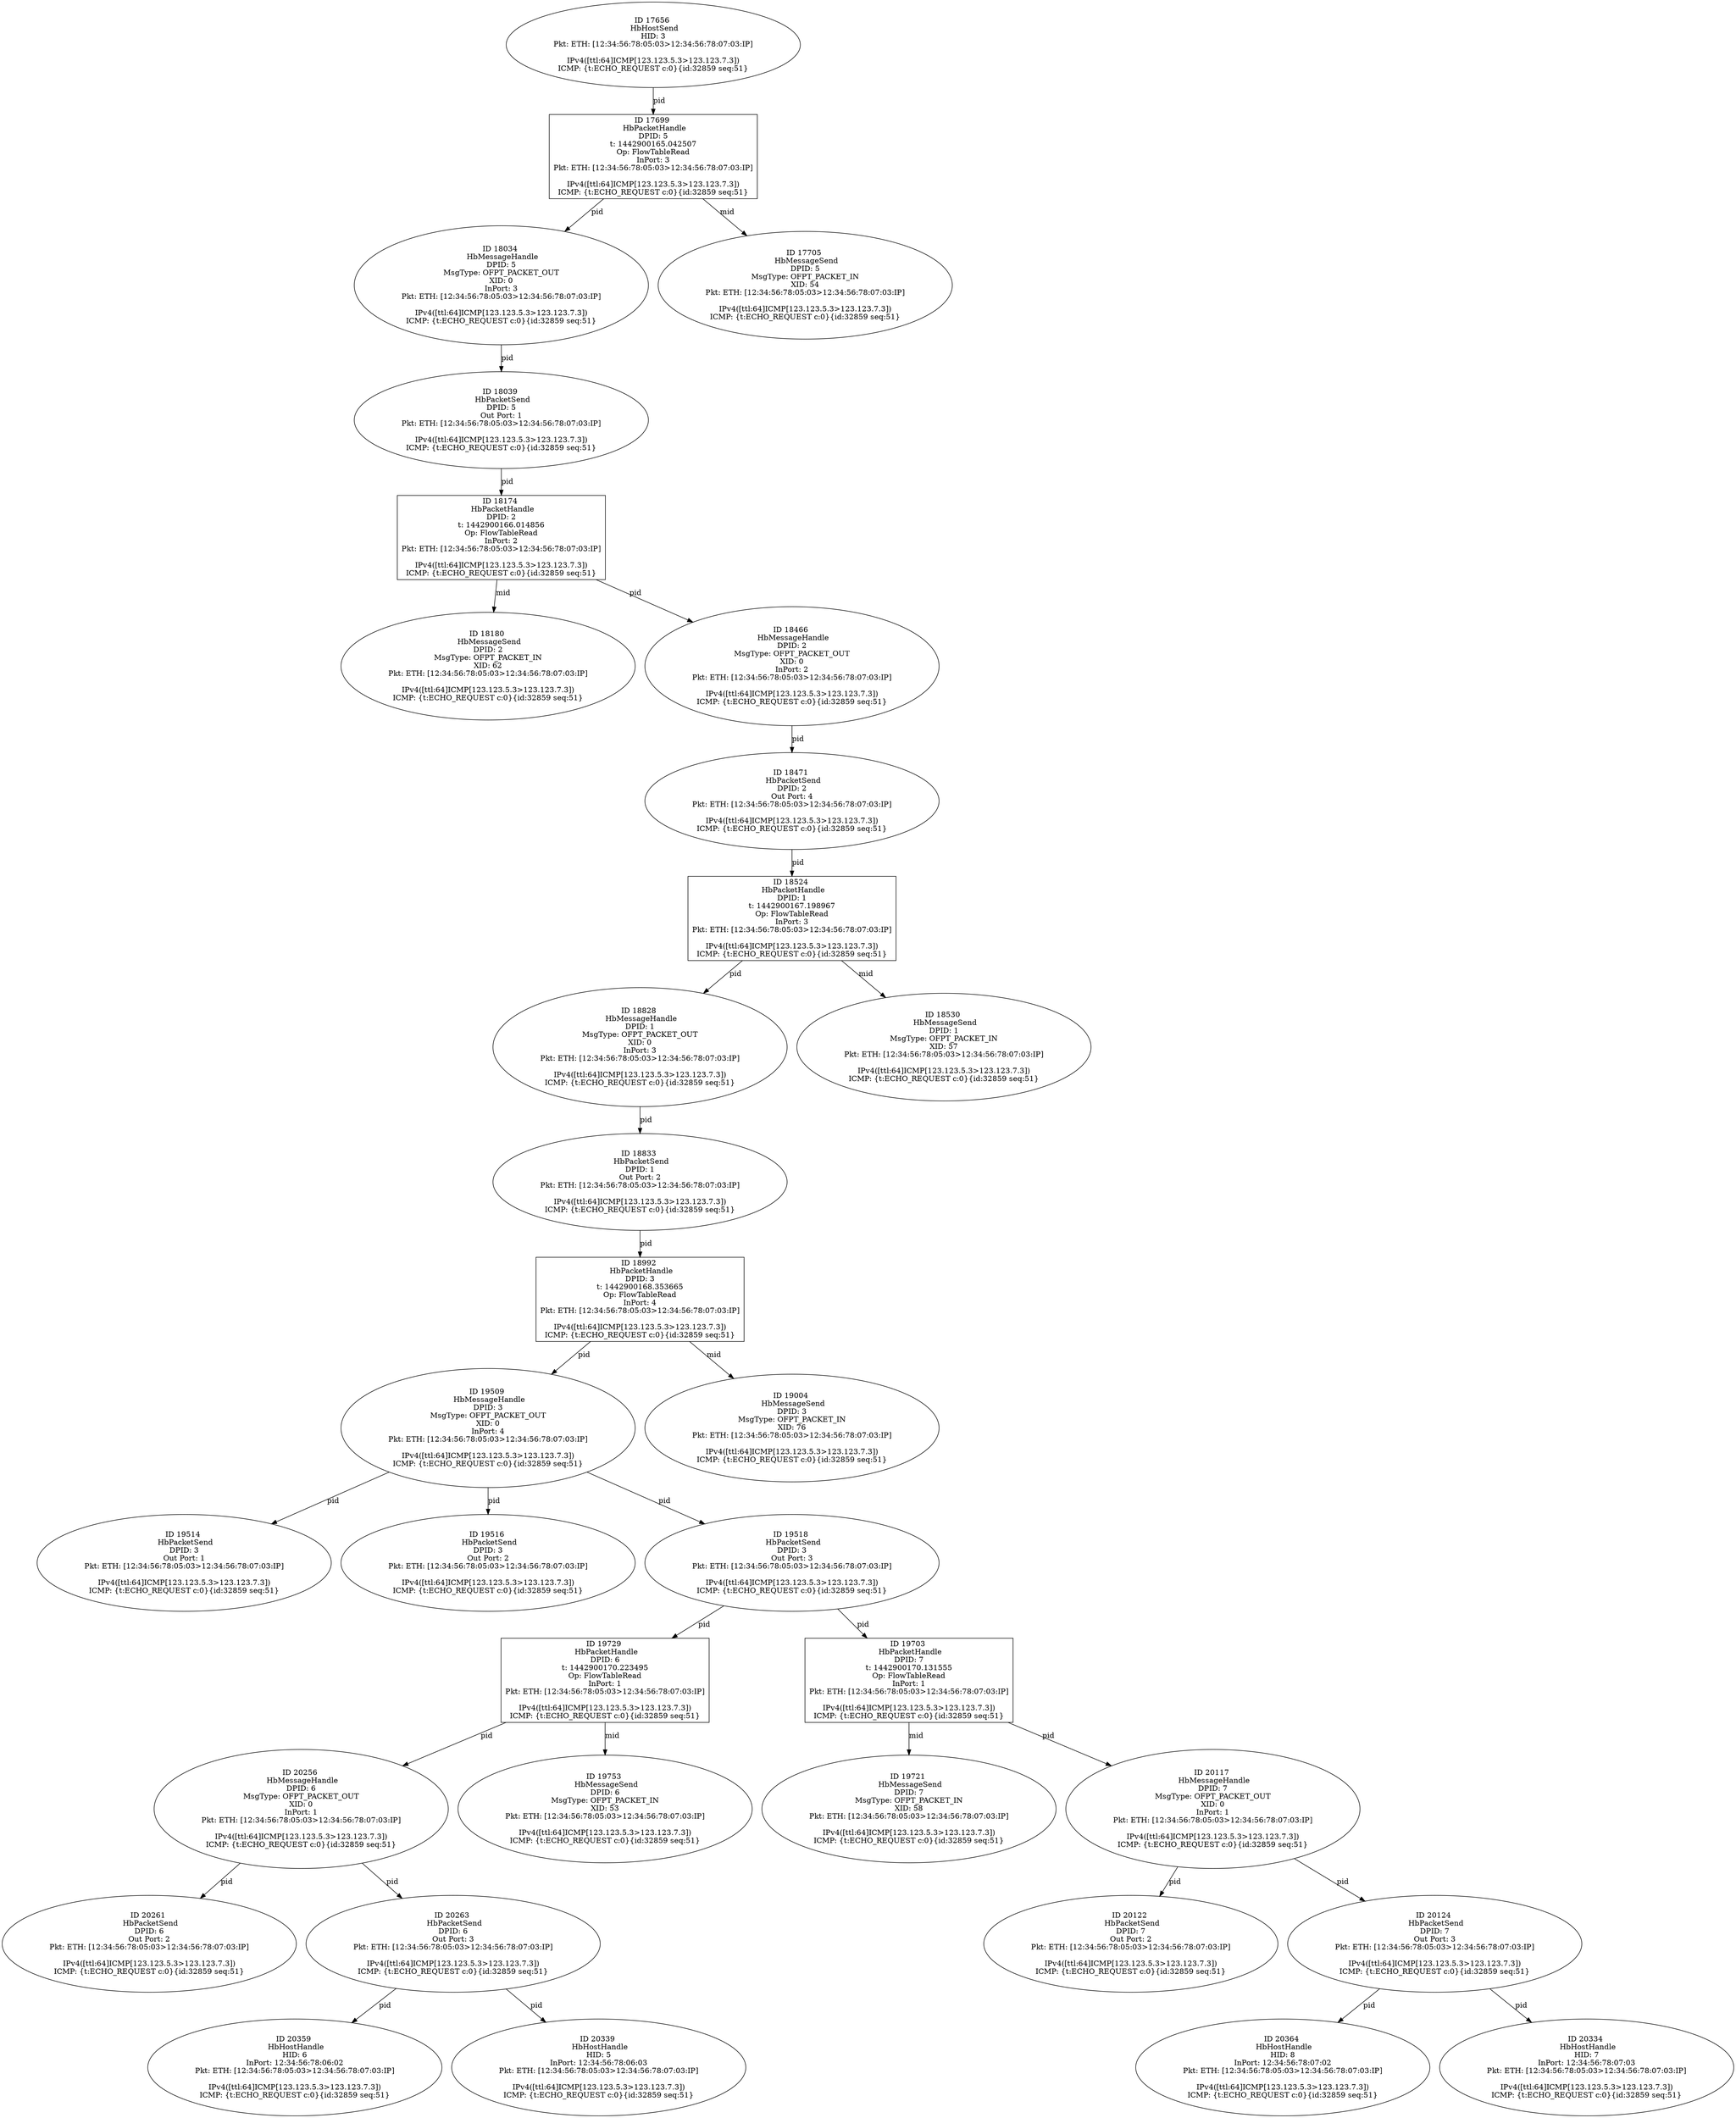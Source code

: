 strict digraph G {
18180 [shape=oval, event=<hb_events.HbMessageSend object at 0x10baf7190>, label="ID 18180 
 HbMessageSend
DPID: 2
MsgType: OFPT_PACKET_IN
XID: 62
Pkt: ETH: [12:34:56:78:05:03>12:34:56:78:07:03:IP]

IPv4([ttl:64]ICMP[123.123.5.3>123.123.7.3])
ICMP: {t:ECHO_REQUEST c:0}{id:32859 seq:51}"];
20359 [shape=oval, event=<hb_events.HbHostHandle object at 0x10c5b9c50>, label="ID 20359 
 HbHostHandle
HID: 6
InPort: 12:34:56:78:06:02
Pkt: ETH: [12:34:56:78:05:03>12:34:56:78:07:03:IP]

IPv4([ttl:64]ICMP[123.123.5.3>123.123.7.3])
ICMP: {t:ECHO_REQUEST c:0}{id:32859 seq:51}"];
19721 [shape=oval, event=<hb_events.HbMessageSend object at 0x10c32e790>, label="ID 19721 
 HbMessageSend
DPID: 7
MsgType: OFPT_PACKET_IN
XID: 58
Pkt: ETH: [12:34:56:78:05:03>12:34:56:78:07:03:IP]

IPv4([ttl:64]ICMP[123.123.5.3>123.123.7.3])
ICMP: {t:ECHO_REQUEST c:0}{id:32859 seq:51}"];
20364 [shape=oval, event=<hb_events.HbHostHandle object at 0x10c5bd110>, label="ID 20364 
 HbHostHandle
HID: 8
InPort: 12:34:56:78:07:02
Pkt: ETH: [12:34:56:78:05:03>12:34:56:78:07:03:IP]

IPv4([ttl:64]ICMP[123.123.5.3>123.123.7.3])
ICMP: {t:ECHO_REQUEST c:0}{id:32859 seq:51}"];
18833 [shape=oval, event=<hb_events.HbPacketSend object at 0x10beb0210>, label="ID 18833 
 HbPacketSend
DPID: 1
Out Port: 2
Pkt: ETH: [12:34:56:78:05:03>12:34:56:78:07:03:IP]

IPv4([ttl:64]ICMP[123.123.5.3>123.123.7.3])
ICMP: {t:ECHO_REQUEST c:0}{id:32859 seq:51}"];
20117 [shape=oval, event=<hb_events.HbMessageHandle object at 0x10c4eb3d0>, label="ID 20117 
 HbMessageHandle
DPID: 7
MsgType: OFPT_PACKET_OUT
XID: 0
InPort: 1
Pkt: ETH: [12:34:56:78:05:03>12:34:56:78:07:03:IP]

IPv4([ttl:64]ICMP[123.123.5.3>123.123.7.3])
ICMP: {t:ECHO_REQUEST c:0}{id:32859 seq:51}"];
20122 [shape=oval, event=<hb_events.HbPacketSend object at 0x10c4e3f10>, label="ID 20122 
 HbPacketSend
DPID: 7
Out Port: 2
Pkt: ETH: [12:34:56:78:05:03>12:34:56:78:07:03:IP]

IPv4([ttl:64]ICMP[123.123.5.3>123.123.7.3])
ICMP: {t:ECHO_REQUEST c:0}{id:32859 seq:51}"];
20124 [shape=oval, event=<hb_events.HbPacketSend object at 0x10c4f11d0>, label="ID 20124 
 HbPacketSend
DPID: 7
Out Port: 3
Pkt: ETH: [12:34:56:78:05:03>12:34:56:78:07:03:IP]

IPv4([ttl:64]ICMP[123.123.5.3>123.123.7.3])
ICMP: {t:ECHO_REQUEST c:0}{id:32859 seq:51}"];
20256 [shape=oval, event=<hb_events.HbMessageHandle object at 0x10c580a10>, label="ID 20256 
 HbMessageHandle
DPID: 6
MsgType: OFPT_PACKET_OUT
XID: 0
InPort: 1
Pkt: ETH: [12:34:56:78:05:03>12:34:56:78:07:03:IP]

IPv4([ttl:64]ICMP[123.123.5.3>123.123.7.3])
ICMP: {t:ECHO_REQUEST c:0}{id:32859 seq:51}"];
18466 [shape=oval, event=<hb_events.HbMessageHandle object at 0x10bc3a410>, label="ID 18466 
 HbMessageHandle
DPID: 2
MsgType: OFPT_PACKET_OUT
XID: 0
InPort: 2
Pkt: ETH: [12:34:56:78:05:03>12:34:56:78:07:03:IP]

IPv4([ttl:64]ICMP[123.123.5.3>123.123.7.3])
ICMP: {t:ECHO_REQUEST c:0}{id:32859 seq:51}"];
17699 [shape=box, event=<hb_events.HbPacketHandle object at 0x10b883750>, label="ID 17699 
 HbPacketHandle
DPID: 5
t: 1442900165.042507
Op: FlowTableRead
InPort: 3
Pkt: ETH: [12:34:56:78:05:03>12:34:56:78:07:03:IP]

IPv4([ttl:64]ICMP[123.123.5.3>123.123.7.3])
ICMP: {t:ECHO_REQUEST c:0}{id:32859 seq:51}"];
20261 [shape=oval, event=<hb_events.HbPacketSend object at 0x10c55fc10>, label="ID 20261 
 HbPacketSend
DPID: 6
Out Port: 2
Pkt: ETH: [12:34:56:78:05:03>12:34:56:78:07:03:IP]

IPv4([ttl:64]ICMP[123.123.5.3>123.123.7.3])
ICMP: {t:ECHO_REQUEST c:0}{id:32859 seq:51}"];
18471 [shape=oval, event=<hb_events.HbPacketSend object at 0x10bc3add0>, label="ID 18471 
 HbPacketSend
DPID: 2
Out Port: 4
Pkt: ETH: [12:34:56:78:05:03>12:34:56:78:07:03:IP]

IPv4([ttl:64]ICMP[123.123.5.3>123.123.7.3])
ICMP: {t:ECHO_REQUEST c:0}{id:32859 seq:51}"];
19753 [shape=oval, event=<hb_events.HbMessageSend object at 0x10c3b5a10>, label="ID 19753 
 HbMessageSend
DPID: 6
MsgType: OFPT_PACKET_IN
XID: 53
Pkt: ETH: [12:34:56:78:05:03>12:34:56:78:07:03:IP]

IPv4([ttl:64]ICMP[123.123.5.3>123.123.7.3])
ICMP: {t:ECHO_REQUEST c:0}{id:32859 seq:51}"];
18992 [shape=box, event=<hb_events.HbPacketHandle object at 0x10bf59710>, label="ID 18992 
 HbPacketHandle
DPID: 3
t: 1442900168.353665
Op: FlowTableRead
InPort: 4
Pkt: ETH: [12:34:56:78:05:03>12:34:56:78:07:03:IP]

IPv4([ttl:64]ICMP[123.123.5.3>123.123.7.3])
ICMP: {t:ECHO_REQUEST c:0}{id:32859 seq:51}"];
19509 [shape=oval, event=<hb_events.HbMessageHandle object at 0x10c241cd0>, label="ID 19509 
 HbMessageHandle
DPID: 3
MsgType: OFPT_PACKET_OUT
XID: 0
InPort: 4
Pkt: ETH: [12:34:56:78:05:03>12:34:56:78:07:03:IP]

IPv4([ttl:64]ICMP[123.123.5.3>123.123.7.3])
ICMP: {t:ECHO_REQUEST c:0}{id:32859 seq:51}"];
19514 [shape=oval, event=<hb_events.HbPacketSend object at 0x10c241d10>, label="ID 19514 
 HbPacketSend
DPID: 3
Out Port: 1
Pkt: ETH: [12:34:56:78:05:03>12:34:56:78:07:03:IP]

IPv4([ttl:64]ICMP[123.123.5.3>123.123.7.3])
ICMP: {t:ECHO_REQUEST c:0}{id:32859 seq:51}"];
19516 [shape=oval, event=<hb_events.HbPacketSend object at 0x10c263150>, label="ID 19516 
 HbPacketSend
DPID: 3
Out Port: 2
Pkt: ETH: [12:34:56:78:05:03>12:34:56:78:07:03:IP]

IPv4([ttl:64]ICMP[123.123.5.3>123.123.7.3])
ICMP: {t:ECHO_REQUEST c:0}{id:32859 seq:51}"];
19518 [shape=oval, event=<hb_events.HbPacketSend object at 0x10c263550>, label="ID 19518 
 HbPacketSend
DPID: 3
Out Port: 3
Pkt: ETH: [12:34:56:78:05:03>12:34:56:78:07:03:IP]

IPv4([ttl:64]ICMP[123.123.5.3>123.123.7.3])
ICMP: {t:ECHO_REQUEST c:0}{id:32859 seq:51}"];
18828 [shape=oval, event=<hb_events.HbMessageHandle object at 0x10be7db10>, label="ID 18828 
 HbMessageHandle
DPID: 1
MsgType: OFPT_PACKET_OUT
XID: 0
InPort: 3
Pkt: ETH: [12:34:56:78:05:03>12:34:56:78:07:03:IP]

IPv4([ttl:64]ICMP[123.123.5.3>123.123.7.3])
ICMP: {t:ECHO_REQUEST c:0}{id:32859 seq:51}"];
18039 [shape=oval, event=<hb_events.HbPacketSend object at 0x10ba48090>, label="ID 18039 
 HbPacketSend
DPID: 5
Out Port: 1
Pkt: ETH: [12:34:56:78:05:03>12:34:56:78:07:03:IP]

IPv4([ttl:64]ICMP[123.123.5.3>123.123.7.3])
ICMP: {t:ECHO_REQUEST c:0}{id:32859 seq:51}"];
18524 [shape=box, event=<hb_events.HbPacketHandle object at 0x10bce2d50>, label="ID 18524 
 HbPacketHandle
DPID: 1
t: 1442900167.198967
Op: FlowTableRead
InPort: 3
Pkt: ETH: [12:34:56:78:05:03>12:34:56:78:07:03:IP]

IPv4([ttl:64]ICMP[123.123.5.3>123.123.7.3])
ICMP: {t:ECHO_REQUEST c:0}{id:32859 seq:51}"];
18530 [shape=oval, event=<hb_events.HbMessageSend object at 0x10bcb59d0>, label="ID 18530 
 HbMessageSend
DPID: 1
MsgType: OFPT_PACKET_IN
XID: 57
Pkt: ETH: [12:34:56:78:05:03>12:34:56:78:07:03:IP]

IPv4([ttl:64]ICMP[123.123.5.3>123.123.7.3])
ICMP: {t:ECHO_REQUEST c:0}{id:32859 seq:51}"];
19729 [shape=box, event=<hb_events.HbPacketHandle object at 0x10c3b5350>, label="ID 19729 
 HbPacketHandle
DPID: 6
t: 1442900170.223495
Op: FlowTableRead
InPort: 1
Pkt: ETH: [12:34:56:78:05:03>12:34:56:78:07:03:IP]

IPv4([ttl:64]ICMP[123.123.5.3>123.123.7.3])
ICMP: {t:ECHO_REQUEST c:0}{id:32859 seq:51}"];
19004 [shape=oval, event=<hb_events.HbMessageSend object at 0x10bf59a50>, label="ID 19004 
 HbMessageSend
DPID: 3
MsgType: OFPT_PACKET_IN
XID: 76
Pkt: ETH: [12:34:56:78:05:03>12:34:56:78:07:03:IP]

IPv4([ttl:64]ICMP[123.123.5.3>123.123.7.3])
ICMP: {t:ECHO_REQUEST c:0}{id:32859 seq:51}"];
20263 [shape=oval, event=<hb_events.HbPacketSend object at 0x10c586f10>, label="ID 20263 
 HbPacketSend
DPID: 6
Out Port: 3
Pkt: ETH: [12:34:56:78:05:03>12:34:56:78:07:03:IP]

IPv4([ttl:64]ICMP[123.123.5.3>123.123.7.3])
ICMP: {t:ECHO_REQUEST c:0}{id:32859 seq:51}"];
20334 [shape=oval, event=<hb_events.HbHostHandle object at 0x10c599f10>, label="ID 20334 
 HbHostHandle
HID: 7
InPort: 12:34:56:78:07:03
Pkt: ETH: [12:34:56:78:05:03>12:34:56:78:07:03:IP]

IPv4([ttl:64]ICMP[123.123.5.3>123.123.7.3])
ICMP: {t:ECHO_REQUEST c:0}{id:32859 seq:51}"];
18034 [shape=oval, event=<hb_events.HbMessageHandle object at 0x10ba43c90>, label="ID 18034 
 HbMessageHandle
DPID: 5
MsgType: OFPT_PACKET_OUT
XID: 0
InPort: 3
Pkt: ETH: [12:34:56:78:05:03>12:34:56:78:07:03:IP]

IPv4([ttl:64]ICMP[123.123.5.3>123.123.7.3])
ICMP: {t:ECHO_REQUEST c:0}{id:32859 seq:51}"];
20339 [shape=oval, event=<hb_events.HbHostHandle object at 0x10c5a6690>, label="ID 20339 
 HbHostHandle
HID: 5
InPort: 12:34:56:78:06:03
Pkt: ETH: [12:34:56:78:05:03>12:34:56:78:07:03:IP]

IPv4([ttl:64]ICMP[123.123.5.3>123.123.7.3])
ICMP: {t:ECHO_REQUEST c:0}{id:32859 seq:51}"];
19703 [shape=box, event=<hb_events.HbPacketHandle object at 0x10c347f90>, label="ID 19703 
 HbPacketHandle
DPID: 7
t: 1442900170.131555
Op: FlowTableRead
InPort: 1
Pkt: ETH: [12:34:56:78:05:03>12:34:56:78:07:03:IP]

IPv4([ttl:64]ICMP[123.123.5.3>123.123.7.3])
ICMP: {t:ECHO_REQUEST c:0}{id:32859 seq:51}"];
17656 [shape=oval, event=<hb_events.HbHostSend object at 0x10b849810>, label="ID 17656 
 HbHostSend
HID: 3
Pkt: ETH: [12:34:56:78:05:03>12:34:56:78:07:03:IP]

IPv4([ttl:64]ICMP[123.123.5.3>123.123.7.3])
ICMP: {t:ECHO_REQUEST c:0}{id:32859 seq:51}"];
17705 [shape=oval, event=<hb_events.HbMessageSend object at 0x10b890750>, label="ID 17705 
 HbMessageSend
DPID: 5
MsgType: OFPT_PACKET_IN
XID: 54
Pkt: ETH: [12:34:56:78:05:03>12:34:56:78:07:03:IP]

IPv4([ttl:64]ICMP[123.123.5.3>123.123.7.3])
ICMP: {t:ECHO_REQUEST c:0}{id:32859 seq:51}"];
18174 [shape=box, event=<hb_events.HbPacketHandle object at 0x10bae4d50>, label="ID 18174 
 HbPacketHandle
DPID: 2
t: 1442900166.014856
Op: FlowTableRead
InPort: 2
Pkt: ETH: [12:34:56:78:05:03>12:34:56:78:07:03:IP]

IPv4([ttl:64]ICMP[123.123.5.3>123.123.7.3])
ICMP: {t:ECHO_REQUEST c:0}{id:32859 seq:51}"];
18828 -> 18833  [rel=pid, label=pid];
18833 -> 18992  [rel=pid, label=pid];
20117 -> 20122  [rel=pid, label=pid];
20117 -> 20124  [rel=pid, label=pid];
20124 -> 20364  [rel=pid, label=pid];
20124 -> 20334  [rel=pid, label=pid];
20256 -> 20261  [rel=pid, label=pid];
20256 -> 20263  [rel=pid, label=pid];
18466 -> 18471  [rel=pid, label=pid];
17699 -> 17705  [rel=mid, label=mid];
17699 -> 18034  [rel=pid, label=pid];
18471 -> 18524  [rel=pid, label=pid];
18992 -> 19004  [rel=mid, label=mid];
18992 -> 19509  [rel=pid, label=pid];
19509 -> 19514  [rel=pid, label=pid];
19509 -> 19516  [rel=pid, label=pid];
19509 -> 19518  [rel=pid, label=pid];
19518 -> 19729  [rel=pid, label=pid];
19518 -> 19703  [rel=pid, label=pid];
19703 -> 19721  [rel=mid, label=mid];
19703 -> 20117  [rel=pid, label=pid];
18524 -> 18530  [rel=mid, label=mid];
18524 -> 18828  [rel=pid, label=pid];
19729 -> 20256  [rel=pid, label=pid];
19729 -> 19753  [rel=mid, label=mid];
20263 -> 20339  [rel=pid, label=pid];
20263 -> 20359  [rel=pid, label=pid];
18034 -> 18039  [rel=pid, label=pid];
18039 -> 18174  [rel=pid, label=pid];
17656 -> 17699  [rel=pid, label=pid];
18174 -> 18466  [rel=pid, label=pid];
18174 -> 18180  [rel=mid, label=mid];
}
